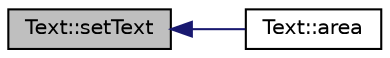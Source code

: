 digraph "Text::setText"
{
  edge [fontname="Helvetica",fontsize="10",labelfontname="Helvetica",labelfontsize="10"];
  node [fontname="Helvetica",fontsize="10",shape=record];
  rankdir="LR";
  Node1 [label="Text::setText",height=0.2,width=0.4,color="black", fillcolor="grey75", style="filled", fontcolor="black"];
  Node1 -> Node2 [dir="back",color="midnightblue",fontsize="10",style="solid",fontname="Helvetica"];
  Node2 [label="Text::area",height=0.2,width=0.4,color="black", fillcolor="white", style="filled",URL="$classText.html#af92da97321f77bcf52e8a9728ff03925",tooltip="returns the area of the object "];
}
